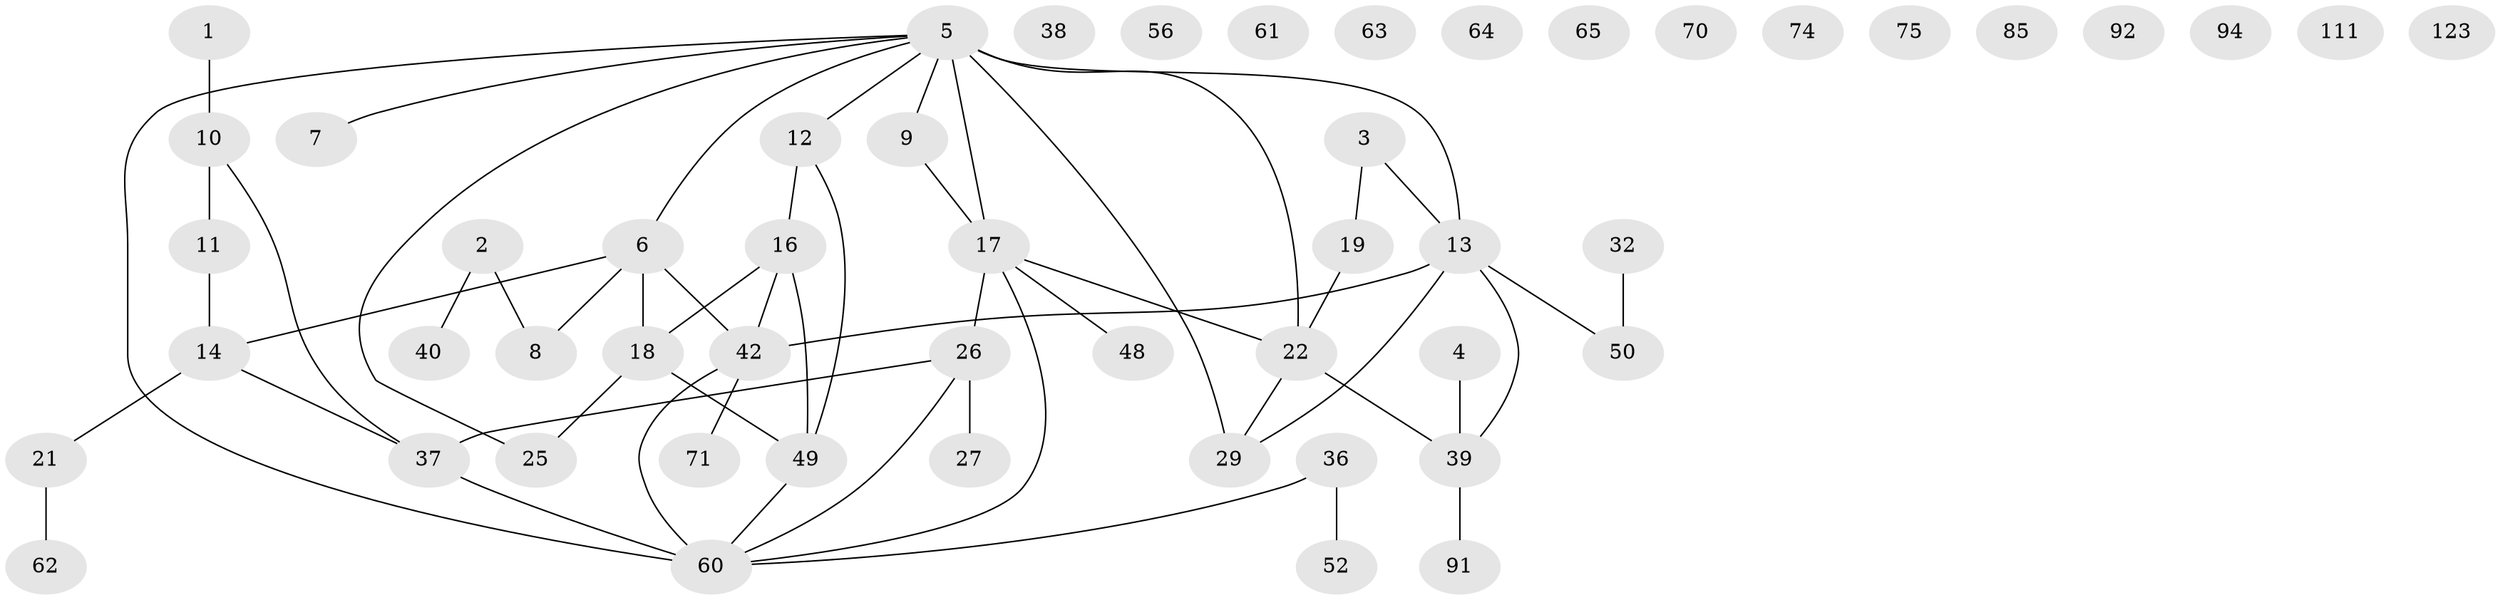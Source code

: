 // original degree distribution, {1: 0.2698412698412698, 7: 0.015873015873015872, 2: 0.23015873015873015, 3: 0.23809523809523808, 5: 0.047619047619047616, 4: 0.07142857142857142, 6: 0.015873015873015872, 0: 0.1111111111111111}
// Generated by graph-tools (version 1.1) at 2025/16/03/04/25 18:16:30]
// undirected, 52 vertices, 56 edges
graph export_dot {
graph [start="1"]
  node [color=gray90,style=filled];
  1;
  2 [super="+100"];
  3 [super="+87"];
  4;
  5 [super="+28+15+72+76"];
  6 [super="+119+82"];
  7 [super="+23"];
  8 [super="+20"];
  9 [super="+99"];
  10 [super="+90"];
  11 [super="+113"];
  12 [super="+47"];
  13 [super="+41+30"];
  14 [super="+53"];
  16 [super="+33+93"];
  17 [super="+96+67+46+24"];
  18 [super="+31+79"];
  19 [super="+57+121"];
  21 [super="+45"];
  22 [super="+117+122"];
  25;
  26 [super="+83"];
  27 [super="+68"];
  29 [super="+114+73"];
  32 [super="+34+89"];
  36 [super="+95+77"];
  37 [super="+104+109+43"];
  38;
  39 [super="+44"];
  40;
  42 [super="+98"];
  48 [super="+81"];
  49 [super="+103"];
  50 [super="+58"];
  52;
  56;
  60 [super="+102+66+84"];
  61;
  62;
  63;
  64;
  65;
  70;
  71;
  74;
  75;
  85;
  91 [super="+116"];
  92;
  94;
  111;
  123;
  1 -- 10;
  2 -- 40;
  2 -- 8;
  3 -- 19;
  3 -- 13;
  4 -- 39;
  5 -- 9;
  5 -- 29;
  5 -- 25;
  5 -- 17 [weight=3];
  5 -- 12;
  5 -- 7;
  5 -- 22;
  5 -- 60;
  5 -- 13;
  5 -- 6;
  6 -- 18;
  6 -- 14;
  6 -- 8;
  6 -- 42;
  9 -- 17 [weight=2];
  10 -- 37;
  10 -- 11;
  11 -- 14;
  12 -- 16;
  12 -- 49;
  13 -- 42;
  13 -- 39;
  13 -- 50;
  13 -- 29;
  14 -- 37;
  14 -- 21;
  16 -- 49;
  16 -- 42;
  16 -- 18;
  17 -- 26 [weight=2];
  17 -- 48;
  17 -- 22;
  17 -- 60;
  18 -- 25;
  18 -- 49;
  19 -- 22;
  21 -- 62;
  22 -- 39;
  22 -- 29;
  26 -- 37;
  26 -- 27;
  26 -- 60;
  32 -- 50;
  36 -- 52;
  36 -- 60;
  37 -- 60 [weight=2];
  39 -- 91;
  42 -- 71;
  42 -- 60;
  49 -- 60;
}
